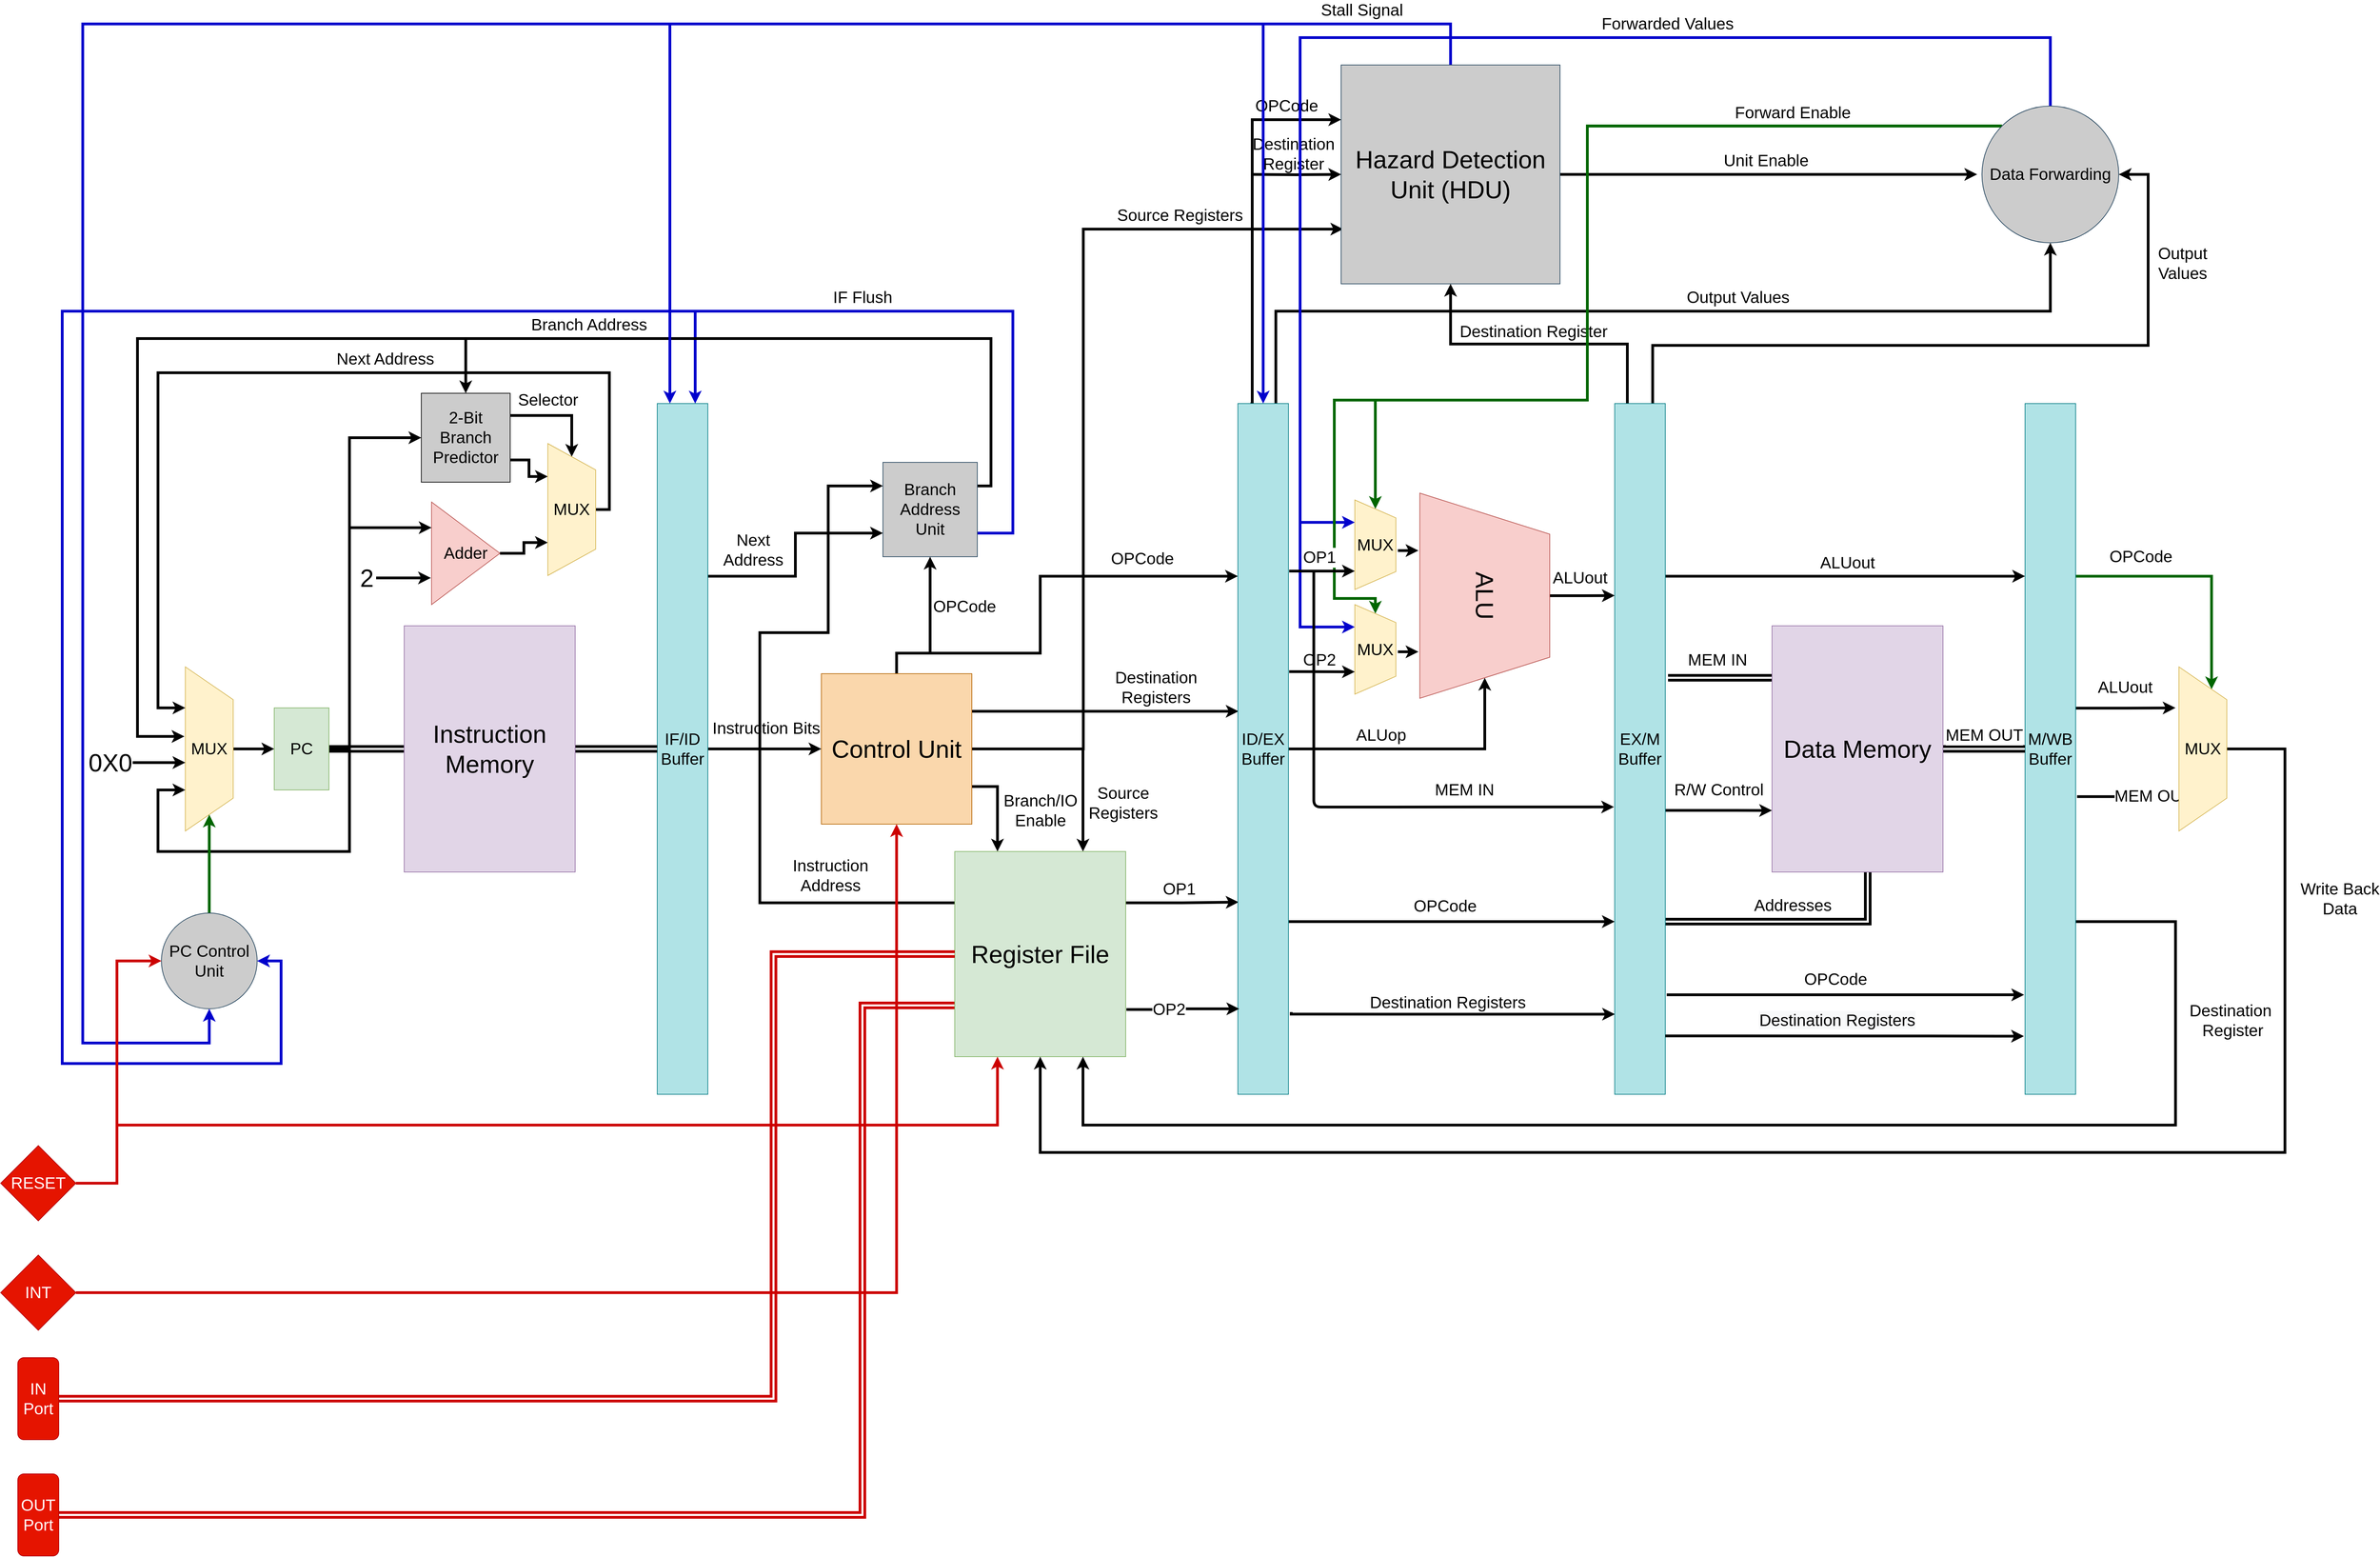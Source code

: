 <mxfile version="12.9.5" type="device"><diagram id="KedJpONGcXn5j1Daxanv" name="Page-1"><mxGraphModel dx="6217" dy="3680" grid="1" gridSize="10" guides="1" tooltips="1" connect="1" arrows="1" fold="1" page="1" pageScale="1" pageWidth="850" pageHeight="1100" math="0" shadow="0"><root><mxCell id="0"/><mxCell id="1" parent="0"/><mxCell id="0YQFUUWVZNCYyhDCYya--31" value="&lt;font style=&quot;font-size: 24px&quot;&gt;Instruction&amp;nbsp;Bits&lt;/font&gt;" style="edgeStyle=orthogonalEdgeStyle;rounded=0;orthogonalLoop=1;jettySize=auto;html=1;exitX=1;exitY=0.5;exitDx=0;exitDy=0;entryX=0;entryY=0.5;entryDx=0;entryDy=0;fillColor=none;strokeWidth=4;" parent="1" source="0YQFUUWVZNCYyhDCYya--1" target="0YQFUUWVZNCYyhDCYya--27" edge="1"><mxGeometry x="0.036" y="30" relative="1" as="geometry"><mxPoint x="-1" as="offset"/></mxGeometry></mxCell><mxCell id="0YQFUUWVZNCYyhDCYya--141" value="&lt;font style=&quot;font-size: 24px&quot;&gt;Next &lt;br&gt;Address&lt;/font&gt;" style="edgeStyle=orthogonalEdgeStyle;rounded=0;orthogonalLoop=1;jettySize=auto;html=1;exitX=1;exitY=0.25;exitDx=0;exitDy=0;entryX=0;entryY=0.75;entryDx=0;entryDy=0;strokeColor=#000000;strokeWidth=4;fillColor=none;" parent="1" source="0YQFUUWVZNCYyhDCYya--1" target="0YQFUUWVZNCYyhDCYya--40" edge="1"><mxGeometry x="0.038" y="62" relative="1" as="geometry"><mxPoint y="-1" as="offset"/></mxGeometry></mxCell><mxCell id="0YQFUUWVZNCYyhDCYya--1" value="&lt;font style=&quot;font-size: 24px&quot;&gt;IF/ID Buffer&lt;/font&gt;" style="rounded=0;whiteSpace=wrap;html=1;fillColor=#b0e3e6;strokeColor=#0e8088;" parent="1" vertex="1"><mxGeometry x="-100" y="125" width="74" height="1010" as="geometry"/></mxCell><mxCell id="0YQFUUWVZNCYyhDCYya--137" style="edgeStyle=orthogonalEdgeStyle;rounded=0;orthogonalLoop=1;jettySize=auto;html=1;exitX=1;exitY=0.5;exitDx=0;exitDy=0;entryX=0.75;entryY=1;entryDx=0;entryDy=0;strokeColor=#000000;strokeWidth=4;fillColor=none;" parent="1" source="0YQFUUWVZNCYyhDCYya--4" target="0YQFUUWVZNCYyhDCYya--134" edge="1"><mxGeometry relative="1" as="geometry"/></mxCell><mxCell id="0YQFUUWVZNCYyhDCYya--4" value="&lt;div&gt;&lt;span style=&quot;font-size: 24px&quot;&gt;Adder&lt;/span&gt;&lt;/div&gt;" style="triangle;whiteSpace=wrap;html=1;align=center;fillColor=#f8cecc;strokeColor=#b85450;" parent="1" vertex="1"><mxGeometry x="-430" y="269" width="100" height="150" as="geometry"/></mxCell><mxCell id="0YQFUUWVZNCYyhDCYya--5" value="" style="endArrow=classic;html=1;strokeWidth=4;" parent="1" edge="1"><mxGeometry width="50" height="50" relative="1" as="geometry"><mxPoint x="-511" y="380" as="sourcePoint"/><mxPoint x="-431" y="380" as="targetPoint"/></mxGeometry></mxCell><mxCell id="0YQFUUWVZNCYyhDCYya--6" value="&lt;font style=&quot;font-size: 36px&quot;&gt;2&lt;/font&gt;" style="text;html=1;align=center;verticalAlign=middle;resizable=0;points=[];autosize=1;" parent="1" vertex="1"><mxGeometry x="-545" y="365" width="40" height="30" as="geometry"/></mxCell><mxCell id="0YQFUUWVZNCYyhDCYya--10" style="edgeStyle=orthogonalEdgeStyle;rounded=0;orthogonalLoop=1;jettySize=auto;html=1;exitX=0.5;exitY=0;exitDx=0;exitDy=0;entryX=0;entryY=0.5;entryDx=0;entryDy=0;strokeWidth=4;" parent="1" source="0YQFUUWVZNCYyhDCYya--7" target="0YQFUUWVZNCYyhDCYya--9" edge="1"><mxGeometry relative="1" as="geometry"/></mxCell><mxCell id="0YQFUUWVZNCYyhDCYya--7" value="&lt;font style=&quot;font-size: 24px&quot;&gt;MUX&lt;/font&gt;" style="shape=trapezoid;perimeter=trapezoidPerimeter;whiteSpace=wrap;html=1;direction=south;fillColor=#fff2cc;strokeColor=#d6b656;" parent="1" vertex="1"><mxGeometry x="-790" y="510" width="70" height="240" as="geometry"/></mxCell><mxCell id="0YQFUUWVZNCYyhDCYya--13" style="edgeStyle=orthogonalEdgeStyle;rounded=0;orthogonalLoop=1;jettySize=auto;html=1;exitX=1;exitY=0.5;exitDx=0;exitDy=0;entryX=0;entryY=0.5;entryDx=0;entryDy=0;strokeWidth=4;shape=link;" parent="1" source="0YQFUUWVZNCYyhDCYya--9" target="0YQFUUWVZNCYyhDCYya--72" edge="1"><mxGeometry relative="1" as="geometry"><mxPoint x="-510" y="630" as="targetPoint"/></mxGeometry></mxCell><mxCell id="0YQFUUWVZNCYyhDCYya--14" style="edgeStyle=orthogonalEdgeStyle;rounded=0;orthogonalLoop=1;jettySize=auto;html=1;exitX=1;exitY=0.5;exitDx=0;exitDy=0;entryX=0;entryY=0.25;entryDx=0;entryDy=0;strokeWidth=4;" parent="1" source="0YQFUUWVZNCYyhDCYya--9" target="0YQFUUWVZNCYyhDCYya--4" edge="1"><mxGeometry relative="1" as="geometry"><Array as="points"><mxPoint x="-550" y="630"/><mxPoint x="-550" y="307"/></Array></mxGeometry></mxCell><mxCell id="0YQFUUWVZNCYyhDCYya--16" style="edgeStyle=orthogonalEdgeStyle;rounded=0;orthogonalLoop=1;jettySize=auto;html=1;exitX=1;exitY=0.5;exitDx=0;exitDy=0;entryX=0.75;entryY=1;entryDx=0;entryDy=0;strokeWidth=4;" parent="1" source="0YQFUUWVZNCYyhDCYya--9" target="0YQFUUWVZNCYyhDCYya--7" edge="1"><mxGeometry relative="1" as="geometry"><Array as="points"><mxPoint x="-550" y="630"/><mxPoint x="-550" y="780"/><mxPoint x="-830" y="780"/><mxPoint x="-830" y="690"/></Array></mxGeometry></mxCell><mxCell id="0YQFUUWVZNCYyhDCYya--133" style="edgeStyle=orthogonalEdgeStyle;rounded=0;orthogonalLoop=1;jettySize=auto;html=1;exitX=1;exitY=0.5;exitDx=0;exitDy=0;entryX=0;entryY=0.5;entryDx=0;entryDy=0;strokeColor=#000000;strokeWidth=4;fillColor=none;" parent="1" source="0YQFUUWVZNCYyhDCYya--9" target="0YQFUUWVZNCYyhDCYya--132" edge="1"><mxGeometry relative="1" as="geometry"><Array as="points"><mxPoint x="-550" y="630"/><mxPoint x="-550" y="175"/></Array></mxGeometry></mxCell><mxCell id="0YQFUUWVZNCYyhDCYya--9" value="&lt;font style=&quot;font-size: 24px&quot;&gt;PC&lt;/font&gt;" style="rounded=0;whiteSpace=wrap;html=1;fillColor=#d5e8d4;strokeColor=#82b366;" parent="1" vertex="1"><mxGeometry x="-660" y="570" width="80" height="120" as="geometry"/></mxCell><mxCell id="0YQFUUWVZNCYyhDCYya--19" style="edgeStyle=orthogonalEdgeStyle;rounded=0;orthogonalLoop=1;jettySize=auto;html=1;exitX=1;exitY=0.5;exitDx=0;exitDy=0;strokeWidth=4;shape=link;" parent="1" source="0YQFUUWVZNCYyhDCYya--72" edge="1"><mxGeometry relative="1" as="geometry"><mxPoint x="-100" y="630" as="targetPoint"/><mxPoint x="-160" y="630" as="sourcePoint"/></mxGeometry></mxCell><mxCell id="0YQFUUWVZNCYyhDCYya--24" style="edgeStyle=orthogonalEdgeStyle;rounded=0;orthogonalLoop=1;jettySize=auto;html=1;exitX=0.5;exitY=0;exitDx=0;exitDy=0;strokeColor=#006600;strokeWidth=4;" parent="1" source="0YQFUUWVZNCYyhDCYya--21" target="0YQFUUWVZNCYyhDCYya--7" edge="1"><mxGeometry relative="1" as="geometry"/></mxCell><mxCell id="0YQFUUWVZNCYyhDCYya--21" value="&lt;font style=&quot;font-size: 24px&quot;&gt;PC Control Unit&lt;/font&gt;" style="ellipse;whiteSpace=wrap;html=1;aspect=fixed;fillColor=#CCCCCC;strokeColor=#23445d;" parent="1" vertex="1"><mxGeometry x="-825" y="870" width="140" height="140" as="geometry"/></mxCell><mxCell id="0YQFUUWVZNCYyhDCYya--36" style="edgeStyle=orthogonalEdgeStyle;rounded=0;orthogonalLoop=1;jettySize=auto;html=1;exitX=1;exitY=0.25;exitDx=0;exitDy=0;fillColor=none;strokeWidth=4;" parent="1" source="0YQFUUWVZNCYyhDCYya--27" edge="1"><mxGeometry relative="1" as="geometry"><mxPoint x="750" y="575" as="targetPoint"/><Array as="points"><mxPoint x="710" y="575"/><mxPoint x="710" y="575"/></Array></mxGeometry></mxCell><mxCell id="0YQFUUWVZNCYyhDCYya--38" value="&lt;span style=&quot;font-size: 24px&quot;&gt;Destination &lt;br&gt;Registers&lt;/span&gt;" style="text;html=1;align=center;verticalAlign=middle;resizable=0;points=[];labelBackgroundColor=#ffffff;" parent="0YQFUUWVZNCYyhDCYya--36" vertex="1" connectable="0"><mxGeometry x="0.193" y="2" relative="1" as="geometry"><mxPoint x="36.67" y="-33" as="offset"/></mxGeometry></mxCell><mxCell id="0YQFUUWVZNCYyhDCYya--45" style="edgeStyle=orthogonalEdgeStyle;rounded=0;orthogonalLoop=1;jettySize=auto;html=1;exitX=0.5;exitY=0;exitDx=0;exitDy=0;entryX=0.5;entryY=1;entryDx=0;entryDy=0;fillColor=none;strokeWidth=4;" parent="1" source="0YQFUUWVZNCYyhDCYya--27" target="0YQFUUWVZNCYyhDCYya--40" edge="1"><mxGeometry relative="1" as="geometry"><Array as="points"><mxPoint x="250" y="490"/><mxPoint x="299" y="490"/></Array></mxGeometry></mxCell><mxCell id="0YQFUUWVZNCYyhDCYya--79" style="edgeStyle=orthogonalEdgeStyle;rounded=0;orthogonalLoop=1;jettySize=auto;html=1;exitX=1;exitY=0.5;exitDx=0;exitDy=0;entryX=0;entryY=0.75;entryDx=0;entryDy=0;fillColor=none;strokeWidth=4;" parent="1" edge="1"><mxGeometry relative="1" as="geometry"><Array as="points"><mxPoint x="523" y="630"/><mxPoint x="523" y="-130"/></Array><mxPoint x="363" y="630" as="sourcePoint"/><mxPoint x="903" y="-130" as="targetPoint"/></mxGeometry></mxCell><mxCell id="0YQFUUWVZNCYyhDCYya--84" value="&lt;font style=&quot;font-size: 24px&quot;&gt;Source Registers&lt;/font&gt;" style="text;html=1;align=center;verticalAlign=middle;resizable=0;points=[];labelBackgroundColor=#ffffff;" parent="0YQFUUWVZNCYyhDCYya--79" vertex="1" connectable="0"><mxGeometry x="0.632" y="8" relative="1" as="geometry"><mxPoint y="-12" as="offset"/></mxGeometry></mxCell><mxCell id="0YQFUUWVZNCYyhDCYya--142" value="&lt;font style=&quot;font-size: 24px&quot;&gt;Instruction&lt;br&gt;Address&lt;/font&gt;" style="edgeStyle=orthogonalEdgeStyle;rounded=0;orthogonalLoop=1;jettySize=auto;html=1;exitX=0;exitY=0.25;exitDx=0;exitDy=0;entryX=0;entryY=0.25;entryDx=0;entryDy=0;strokeColor=#000000;strokeWidth=4;fillColor=none;" parent="1" source="0YQFUUWVZNCYyhDCYya--30" target="0YQFUUWVZNCYyhDCYya--40" edge="1"><mxGeometry x="-0.736" y="57" relative="1" as="geometry"><Array as="points"><mxPoint x="50" y="855"/><mxPoint x="50" y="460"/><mxPoint x="150" y="460"/><mxPoint x="150" y="246"/></Array><mxPoint x="-40" y="-97" as="offset"/></mxGeometry></mxCell><mxCell id="Mf_YbZoXSTMdhLAGvgSt-5" value="&lt;span style=&quot;font-size: 24px&quot;&gt;Branch/IO&lt;br&gt;&lt;/span&gt;&lt;span style=&quot;font-size: 24px&quot;&gt;Enable&lt;/span&gt;" style="edgeStyle=orthogonalEdgeStyle;rounded=0;orthogonalLoop=1;jettySize=auto;html=1;exitX=1;exitY=0.75;exitDx=0;exitDy=0;entryX=0.25;entryY=0;entryDx=0;entryDy=0;strokeColor=#000000;strokeWidth=4;" parent="1" source="0YQFUUWVZNCYyhDCYya--27" target="0YQFUUWVZNCYyhDCYya--30" edge="1"><mxGeometry x="-0.434" y="-72" relative="1" as="geometry"><Array as="points"><mxPoint x="398" y="685"/></Array><mxPoint x="134" y="35" as="offset"/></mxGeometry></mxCell><mxCell id="Mf_YbZoXSTMdhLAGvgSt-6" value="&lt;span style=&quot;font-size: 24px&quot;&gt;Source &lt;br&gt;Registers&lt;/span&gt;" style="edgeStyle=orthogonalEdgeStyle;rounded=0;orthogonalLoop=1;jettySize=auto;html=1;exitX=1;exitY=0.5;exitDx=0;exitDy=0;entryX=0.75;entryY=0;entryDx=0;entryDy=0;strokeColor=#000000;strokeWidth=4;" parent="1" source="0YQFUUWVZNCYyhDCYya--27" target="0YQFUUWVZNCYyhDCYya--30" edge="1"><mxGeometry x="0.552" y="57" relative="1" as="geometry"><mxPoint x="1" y="-1" as="offset"/></mxGeometry></mxCell><mxCell id="Mf_YbZoXSTMdhLAGvgSt-8" style="edgeStyle=orthogonalEdgeStyle;rounded=0;orthogonalLoop=1;jettySize=auto;html=1;exitX=0.5;exitY=0;exitDx=0;exitDy=0;entryX=0;entryY=0.25;entryDx=0;entryDy=0;strokeColor=#000000;strokeWidth=4;" parent="1" source="0YQFUUWVZNCYyhDCYya--27" target="0YQFUUWVZNCYyhDCYya--37" edge="1"><mxGeometry relative="1" as="geometry"><Array as="points"><mxPoint x="250" y="490"/><mxPoint x="460" y="490"/><mxPoint x="460" y="378"/></Array></mxGeometry></mxCell><mxCell id="0YQFUUWVZNCYyhDCYya--27" value="&lt;font style=&quot;font-size: 36px&quot;&gt;Control Unit&lt;/font&gt;" style="whiteSpace=wrap;html=1;aspect=fixed;fillColor=#fad7ac;strokeColor=#b46504;" parent="1" vertex="1"><mxGeometry x="140" y="520" width="220" height="220" as="geometry"/></mxCell><mxCell id="0YQFUUWVZNCYyhDCYya--44" value="&lt;font style=&quot;font-size: 24px&quot;&gt;OP1&lt;br&gt;&lt;/font&gt;" style="edgeStyle=orthogonalEdgeStyle;rounded=0;orthogonalLoop=1;jettySize=auto;html=1;exitX=1;exitY=0.25;exitDx=0;exitDy=0;fillColor=none;strokeWidth=4;" parent="1" source="0YQFUUWVZNCYyhDCYya--30" edge="1"><mxGeometry x="-0.059" y="20" relative="1" as="geometry"><mxPoint x="750" y="854" as="targetPoint"/><mxPoint as="offset"/></mxGeometry></mxCell><mxCell id="i5M3Qgs1xNq90Zo2xKwt-6" style="edgeStyle=orthogonalEdgeStyle;rounded=0;orthogonalLoop=1;jettySize=auto;html=1;exitX=0;exitY=0.75;exitDx=0;exitDy=0;entryX=0.5;entryY=0;entryDx=0;entryDy=0;strokeColor=#CC0000;strokeWidth=4;shape=link;" parent="1" source="0YQFUUWVZNCYyhDCYya--30" target="i5M3Qgs1xNq90Zo2xKwt-3" edge="1"><mxGeometry relative="1" as="geometry"><Array as="points"><mxPoint x="200" y="1005"/><mxPoint x="200" y="1750"/></Array></mxGeometry></mxCell><mxCell id="0YQFUUWVZNCYyhDCYya--30" value="&lt;font style=&quot;font-size: 36px&quot;&gt;Register File&lt;/font&gt;" style="rounded=0;whiteSpace=wrap;html=1;fillColor=#d5e8d4;strokeColor=#82b366;" parent="1" vertex="1"><mxGeometry x="335" y="780" width="250" height="300" as="geometry"/></mxCell><mxCell id="0YQFUUWVZNCYyhDCYya--53" value="&lt;font style=&quot;font-size: 24px&quot;&gt;ALUop&lt;/font&gt;" style="edgeStyle=orthogonalEdgeStyle;rounded=0;orthogonalLoop=1;jettySize=auto;html=1;exitX=1;exitY=0.5;exitDx=0;exitDy=0;entryX=1;entryY=0.5;entryDx=0;entryDy=0;fillColor=none;strokeWidth=4;" parent="1" source="0YQFUUWVZNCYyhDCYya--37" target="0YQFUUWVZNCYyhDCYya--47" edge="1"><mxGeometry x="-0.314" y="20" relative="1" as="geometry"><Array as="points"><mxPoint x="1110" y="630"/></Array><mxPoint x="1" as="offset"/></mxGeometry></mxCell><mxCell id="0YQFUUWVZNCYyhDCYya--54" style="edgeStyle=orthogonalEdgeStyle;rounded=0;orthogonalLoop=1;jettySize=auto;html=1;exitX=1;exitY=0.75;exitDx=0;exitDy=0;entryX=0;entryY=0.75;entryDx=0;entryDy=0;fillColor=none;strokeWidth=4;" parent="1" source="0YQFUUWVZNCYyhDCYya--37" target="0YQFUUWVZNCYyhDCYya--50" edge="1"><mxGeometry relative="1" as="geometry"/></mxCell><mxCell id="0YQFUUWVZNCYyhDCYya--55" value="&lt;font style=&quot;font-size: 24px&quot;&gt;OPCode&amp;nbsp;&lt;/font&gt;" style="text;html=1;align=center;verticalAlign=middle;resizable=0;points=[];labelBackgroundColor=#ffffff;" parent="0YQFUUWVZNCYyhDCYya--54" vertex="1" connectable="0"><mxGeometry x="-0.177" y="-9" relative="1" as="geometry"><mxPoint x="35" y="-31.5" as="offset"/></mxGeometry></mxCell><mxCell id="0YQFUUWVZNCYyhDCYya--81" value="&lt;font style=&quot;font-size: 24px&quot;&gt;Destination&lt;br&gt;Register&lt;/font&gt;" style="edgeStyle=orthogonalEdgeStyle;rounded=0;orthogonalLoop=1;jettySize=auto;html=1;entryX=0;entryY=0.5;entryDx=0;entryDy=0;fillColor=none;strokeWidth=4;labelBackgroundColor=none;" parent="1" target="0YQFUUWVZNCYyhDCYya--73" edge="1"><mxGeometry x="-0.061" y="30" relative="1" as="geometry"><mxPoint as="offset"/><mxPoint x="768" y="-210" as="sourcePoint"/></mxGeometry></mxCell><mxCell id="0YQFUUWVZNCYyhDCYya--89" value="&lt;font style=&quot;font-size: 24px&quot;&gt;Output Values&lt;/font&gt;" style="edgeStyle=orthogonalEdgeStyle;rounded=0;orthogonalLoop=1;jettySize=auto;html=1;exitX=0.75;exitY=0;exitDx=0;exitDy=0;entryX=0.5;entryY=1;entryDx=0;entryDy=0;fillColor=none;strokeWidth=4;" parent="1" source="0YQFUUWVZNCYyhDCYya--37" target="0YQFUUWVZNCYyhDCYya--85" edge="1"><mxGeometry x="0.185" y="20" relative="1" as="geometry"><Array as="points"><mxPoint x="805" y="-10"/><mxPoint x="1937" y="-10"/></Array><mxPoint as="offset"/></mxGeometry></mxCell><mxCell id="Mf_YbZoXSTMdhLAGvgSt-16" style="edgeStyle=orthogonalEdgeStyle;rounded=0;orthogonalLoop=1;jettySize=auto;html=1;exitX=1.054;exitY=0.881;exitDx=0;exitDy=0;entryX=0.005;entryY=0.884;entryDx=0;entryDy=0;strokeColor=#000000;strokeWidth=4;exitPerimeter=0;entryPerimeter=0;" parent="1" source="0YQFUUWVZNCYyhDCYya--37" target="0YQFUUWVZNCYyhDCYya--50" edge="1"><mxGeometry relative="1" as="geometry"><Array as="points"><mxPoint x="827" y="1018"/></Array></mxGeometry></mxCell><mxCell id="fQtEil7a9_NAp0uorYil-1" value="&lt;font style=&quot;font-size: 24px&quot;&gt;OPCode&lt;/font&gt;" style="edgeStyle=orthogonalEdgeStyle;rounded=0;orthogonalLoop=1;jettySize=auto;html=1;exitX=0.25;exitY=0;exitDx=0;exitDy=0;entryX=0;entryY=0.25;entryDx=0;entryDy=0;strokeWidth=4;" edge="1" parent="1" source="0YQFUUWVZNCYyhDCYya--37" target="0YQFUUWVZNCYyhDCYya--73"><mxGeometry x="0.708" y="20" relative="1" as="geometry"><Array as="points"><mxPoint x="770" y="125"/><mxPoint x="770" y="-290"/></Array><mxPoint as="offset"/></mxGeometry></mxCell><mxCell id="0YQFUUWVZNCYyhDCYya--37" value="&lt;font style=&quot;font-size: 24px&quot;&gt;ID/EX Buffer&lt;/font&gt;" style="rounded=0;whiteSpace=wrap;html=1;fillColor=#b0e3e6;strokeColor=#0e8088;" parent="1" vertex="1"><mxGeometry x="749" y="125" width="74" height="1010" as="geometry"/></mxCell><mxCell id="0YQFUUWVZNCYyhDCYya--42" style="edgeStyle=orthogonalEdgeStyle;rounded=0;orthogonalLoop=1;jettySize=auto;html=1;exitX=1;exitY=0.25;exitDx=0;exitDy=0;entryX=0.424;entryY=1.019;entryDx=0;entryDy=0;fillColor=none;strokeWidth=4;entryPerimeter=0;" parent="1" source="0YQFUUWVZNCYyhDCYya--40" target="0YQFUUWVZNCYyhDCYya--7" edge="1"><mxGeometry relative="1" as="geometry"><Array as="points"><mxPoint x="388" y="246"/><mxPoint x="388" y="30"/><mxPoint x="-860" y="30"/><mxPoint x="-860" y="612"/></Array></mxGeometry></mxCell><mxCell id="0YQFUUWVZNCYyhDCYya--43" value="&lt;font style=&quot;font-size: 24px&quot;&gt;Branch Address&lt;/font&gt;" style="text;html=1;align=center;verticalAlign=middle;resizable=0;points=[];labelBackgroundColor=#ffffff;" parent="0YQFUUWVZNCYyhDCYya--42" vertex="1" connectable="0"><mxGeometry x="-0.518" y="10" relative="1" as="geometry"><mxPoint x="-309.29" y="-30" as="offset"/></mxGeometry></mxCell><mxCell id="0YQFUUWVZNCYyhDCYya--140" value="&lt;font style=&quot;font-size: 24px&quot;&gt;IF Flush&lt;/font&gt;" style="edgeStyle=orthogonalEdgeStyle;rounded=0;orthogonalLoop=1;jettySize=auto;html=1;exitX=1;exitY=0.75;exitDx=0;exitDy=0;entryX=0.75;entryY=0;entryDx=0;entryDy=0;strokeColor=#0000CC;strokeWidth=4;fillColor=none;" parent="1" source="0YQFUUWVZNCYyhDCYya--40" target="0YQFUUWVZNCYyhDCYya--1" edge="1"><mxGeometry x="0.222" y="-20" relative="1" as="geometry"><Array as="points"><mxPoint x="420" y="315"/><mxPoint x="420" y="-10"/><mxPoint x="-44" y="-10"/></Array><mxPoint as="offset"/></mxGeometry></mxCell><mxCell id="i5M3Qgs1xNq90Zo2xKwt-1" style="edgeStyle=orthogonalEdgeStyle;rounded=0;orthogonalLoop=1;jettySize=auto;html=1;exitX=1;exitY=0.25;exitDx=0;exitDy=0;entryX=0.5;entryY=0;entryDx=0;entryDy=0;strokeWidth=4;" parent="1" source="0YQFUUWVZNCYyhDCYya--40" target="0YQFUUWVZNCYyhDCYya--132" edge="1"><mxGeometry relative="1" as="geometry"><Array as="points"><mxPoint x="388" y="246"/><mxPoint x="388" y="30"/><mxPoint x="-380" y="30"/></Array></mxGeometry></mxCell><mxCell id="Mf_YbZoXSTMdhLAGvgSt-1" style="edgeStyle=orthogonalEdgeStyle;rounded=0;orthogonalLoop=1;jettySize=auto;html=1;exitX=1;exitY=0.75;exitDx=0;exitDy=0;entryX=1;entryY=0.5;entryDx=0;entryDy=0;strokeWidth=4;strokeColor=#0000CC;" parent="1" source="0YQFUUWVZNCYyhDCYya--40" target="0YQFUUWVZNCYyhDCYya--21" edge="1"><mxGeometry relative="1" as="geometry"><Array as="points"><mxPoint x="420" y="315"/><mxPoint x="420" y="-10"/><mxPoint x="-970" y="-10"/><mxPoint x="-970" y="1090"/><mxPoint x="-650" y="1090"/><mxPoint x="-650" y="940"/></Array></mxGeometry></mxCell><mxCell id="0YQFUUWVZNCYyhDCYya--40" value="&lt;font style=&quot;font-size: 24px&quot;&gt;Branch Address Unit&lt;/font&gt;" style="whiteSpace=wrap;html=1;aspect=fixed;fillColor=#CCCCCC;strokeColor=#23445d;" parent="1" vertex="1"><mxGeometry x="230" y="211" width="138" height="138" as="geometry"/></mxCell><mxCell id="0YQFUUWVZNCYyhDCYya--64" value="&lt;font style=&quot;font-size: 24px&quot;&gt;ALUout&lt;/font&gt;" style="edgeStyle=orthogonalEdgeStyle;rounded=0;orthogonalLoop=1;jettySize=auto;html=1;exitX=0.5;exitY=0;exitDx=0;exitDy=0;fillColor=none;entryX=0;entryY=0.278;entryDx=0;entryDy=0;entryPerimeter=0;strokeWidth=4;" parent="1" source="0YQFUUWVZNCYyhDCYya--47" target="0YQFUUWVZNCYyhDCYya--50" edge="1"><mxGeometry x="0.002" y="26" relative="1" as="geometry"><mxPoint x="1290" y="406" as="targetPoint"/><mxPoint x="-3" as="offset"/></mxGeometry></mxCell><mxCell id="0YQFUUWVZNCYyhDCYya--47" value="&lt;font style=&quot;font-size: 36px&quot;&gt;ALU&lt;/font&gt;" style="shape=trapezoid;perimeter=trapezoidPerimeter;whiteSpace=wrap;html=1;rotation=90;fillColor=#f8cecc;strokeColor=#b85450;" parent="1" vertex="1"><mxGeometry x="960" y="311" width="300" height="190" as="geometry"/></mxCell><mxCell id="0YQFUUWVZNCYyhDCYya--59" style="edgeStyle=orthogonalEdgeStyle;rounded=0;orthogonalLoop=1;jettySize=auto;html=1;exitX=1;exitY=0.25;exitDx=0;exitDy=0;entryX=0;entryY=0.25;entryDx=0;entryDy=0;fillColor=none;strokeWidth=4;" parent="1" source="0YQFUUWVZNCYyhDCYya--50" target="0YQFUUWVZNCYyhDCYya--56" edge="1"><mxGeometry relative="1" as="geometry"/></mxCell><mxCell id="0YQFUUWVZNCYyhDCYya--65" value="&lt;font style=&quot;font-size: 24px&quot;&gt;ALUout&lt;/font&gt;" style="text;html=1;align=center;verticalAlign=middle;resizable=0;points=[];labelBackgroundColor=#ffffff;" parent="0YQFUUWVZNCYyhDCYya--59" vertex="1" connectable="0"><mxGeometry x="-0.399" y="-2" relative="1" as="geometry"><mxPoint x="108" y="-21.5" as="offset"/></mxGeometry></mxCell><mxCell id="0YQFUUWVZNCYyhDCYya--60" value="&lt;font style=&quot;font-size: 24px&quot;&gt;MEM IN&lt;/font&gt;" style="edgeStyle=orthogonalEdgeStyle;rounded=0;orthogonalLoop=1;jettySize=auto;html=1;exitX=1.054;exitY=0.397;exitDx=0;exitDy=0;entryX=0;entryY=0.211;entryDx=0;entryDy=0;entryPerimeter=0;fillColor=none;exitPerimeter=0;strokeWidth=4;shape=link;" parent="1" edge="1"><mxGeometry x="-0.053" y="26" relative="1" as="geometry"><mxPoint x="1377.996" y="525.97" as="sourcePoint"/><mxPoint x="1530" y="525.96" as="targetPoint"/><mxPoint as="offset"/></mxGeometry></mxCell><mxCell id="0YQFUUWVZNCYyhDCYya--61" value="&lt;font style=&quot;font-size: 24px&quot;&gt;R/W Control&lt;/font&gt;" style="edgeStyle=orthogonalEdgeStyle;rounded=0;orthogonalLoop=1;jettySize=auto;html=1;exitX=1;exitY=0.589;exitDx=0;exitDy=0;entryX=0;entryY=0.75;entryDx=0;entryDy=0;fillColor=none;exitPerimeter=0;strokeWidth=4;" parent="1" source="0YQFUUWVZNCYyhDCYya--50" target="0YQFUUWVZNCYyhDCYya--57" edge="1"><mxGeometry x="-0.001" y="30" relative="1" as="geometry"><mxPoint as="offset"/></mxGeometry></mxCell><mxCell id="0YQFUUWVZNCYyhDCYya--63" value="&lt;font style=&quot;font-size: 24px&quot;&gt;Addresses&lt;/font&gt;" style="edgeStyle=orthogonalEdgeStyle;rounded=0;orthogonalLoop=1;jettySize=auto;html=1;exitX=1;exitY=0.75;exitDx=0;exitDy=0;entryX=0.56;entryY=1;entryDx=0;entryDy=0;entryPerimeter=0;fillColor=none;strokeWidth=4;shape=link;" parent="1" source="0YQFUUWVZNCYyhDCYya--50" target="0YQFUUWVZNCYyhDCYya--57" edge="1"><mxGeometry x="0.729" y="110" relative="1" as="geometry"><mxPoint y="-1" as="offset"/></mxGeometry></mxCell><mxCell id="0YQFUUWVZNCYyhDCYya--83" value="&lt;font style=&quot;font-size: 24px&quot;&gt;Destination Register&lt;/font&gt;" style="edgeStyle=orthogonalEdgeStyle;rounded=0;orthogonalLoop=1;jettySize=auto;html=1;exitX=0.25;exitY=0;exitDx=0;exitDy=0;entryX=0.5;entryY=1;entryDx=0;entryDy=0;fillColor=none;strokeWidth=4;" parent="1" source="0YQFUUWVZNCYyhDCYya--50" target="0YQFUUWVZNCYyhDCYya--73" edge="1"><mxGeometry x="0.037" y="-18" relative="1" as="geometry"><Array as="points"><mxPoint x="1319" y="38"/><mxPoint x="1060" y="38"/></Array><mxPoint as="offset"/></mxGeometry></mxCell><mxCell id="0YQFUUWVZNCYyhDCYya--88" value="&lt;font style=&quot;font-size: 24px&quot;&gt;Output &lt;br&gt;Values&lt;/font&gt;" style="edgeStyle=orthogonalEdgeStyle;rounded=0;orthogonalLoop=1;jettySize=auto;html=1;exitX=0.75;exitY=0;exitDx=0;exitDy=0;fillColor=none;entryX=1;entryY=0.5;entryDx=0;entryDy=0;strokeWidth=4;" parent="1" source="0YQFUUWVZNCYyhDCYya--50" target="0YQFUUWVZNCYyhDCYya--85" edge="1"><mxGeometry x="0.686" y="-50" relative="1" as="geometry"><mxPoint x="2000" y="-100" as="targetPoint"/><Array as="points"><mxPoint x="1356" y="40"/><mxPoint x="2080" y="40"/><mxPoint x="2080" y="-210"/></Array><mxPoint as="offset"/></mxGeometry></mxCell><mxCell id="0YQFUUWVZNCYyhDCYya--50" value="&lt;font style=&quot;font-size: 24px&quot;&gt;EX/M&lt;br&gt;Buffer&lt;/font&gt;" style="rounded=0;whiteSpace=wrap;html=1;fillColor=#b0e3e6;strokeColor=#0e8088;" parent="1" vertex="1"><mxGeometry x="1300" y="125" width="74" height="1010" as="geometry"/></mxCell><mxCell id="0YQFUUWVZNCYyhDCYya--67" value="&lt;font style=&quot;font-size: 24px&quot;&gt;MEM OUT&lt;/font&gt;" style="edgeStyle=orthogonalEdgeStyle;rounded=0;orthogonalLoop=1;jettySize=auto;html=1;exitX=1.027;exitY=0.569;exitDx=0;exitDy=0;fillColor=none;exitPerimeter=0;strokeWidth=4;" parent="1" source="0YQFUUWVZNCYyhDCYya--56" edge="1"><mxGeometry x="-0.018" y="40" relative="1" as="geometry"><mxPoint x="2120" y="700" as="targetPoint"/><mxPoint y="-1" as="offset"/></mxGeometry></mxCell><mxCell id="0YQFUUWVZNCYyhDCYya--68" value="&lt;font style=&quot;font-size: 24px&quot;&gt;ALUout&lt;/font&gt;" style="edgeStyle=orthogonalEdgeStyle;rounded=0;orthogonalLoop=1;jettySize=auto;html=1;fillColor=none;exitX=1;exitY=0.441;exitDx=0;exitDy=0;exitPerimeter=0;strokeWidth=4;" parent="1" source="0YQFUUWVZNCYyhDCYya--56" edge="1"><mxGeometry x="0.003" y="30" relative="1" as="geometry"><mxPoint x="2120" y="570" as="targetPoint"/><mxPoint x="1980" y="570" as="sourcePoint"/><mxPoint x="-1" as="offset"/></mxGeometry></mxCell><mxCell id="0YQFUUWVZNCYyhDCYya--69" value="&lt;font style=&quot;font-size: 24px&quot;&gt;OPCode&lt;/font&gt;" style="edgeStyle=orthogonalEdgeStyle;rounded=0;orthogonalLoop=1;jettySize=auto;html=1;exitX=1;exitY=0.25;exitDx=0;exitDy=0;entryX=0;entryY=0.25;entryDx=0;entryDy=0;fillColor=none;strokeColor=#006600;strokeWidth=4;" parent="1" source="0YQFUUWVZNCYyhDCYya--56" target="0YQFUUWVZNCYyhDCYya--66" edge="1"><mxGeometry x="-0.472" y="28" relative="1" as="geometry"><Array as="points"><mxPoint x="2173" y="378"/></Array><mxPoint x="-1" as="offset"/></mxGeometry></mxCell><mxCell id="0YQFUUWVZNCYyhDCYya--70" value="&lt;font style=&quot;font-size: 24px&quot;&gt;Destination&lt;br&gt;&amp;nbsp;Register&lt;/font&gt;" style="edgeStyle=orthogonalEdgeStyle;rounded=0;orthogonalLoop=1;jettySize=auto;html=1;exitX=1;exitY=0.75;exitDx=0;exitDy=0;fillColor=none;entryX=0.75;entryY=1;entryDx=0;entryDy=0;strokeWidth=4;" parent="1" source="0YQFUUWVZNCYyhDCYya--56" target="0YQFUUWVZNCYyhDCYya--30" edge="1"><mxGeometry x="-0.728" y="80" relative="1" as="geometry"><mxPoint x="2290" y="882" as="targetPoint"/><Array as="points"><mxPoint x="2120" y="883"/><mxPoint x="2120" y="1180"/><mxPoint x="523" y="1180"/></Array><mxPoint y="-1" as="offset"/></mxGeometry></mxCell><mxCell id="0YQFUUWVZNCYyhDCYya--56" value="&lt;font style=&quot;font-size: 24px&quot;&gt;M/WB&lt;br&gt;Buffer&lt;/font&gt;" style="rounded=0;whiteSpace=wrap;html=1;fillColor=#b0e3e6;strokeColor=#0e8088;" parent="1" vertex="1"><mxGeometry x="1900" y="125" width="74" height="1010" as="geometry"/></mxCell><mxCell id="0YQFUUWVZNCYyhDCYya--62" value="&lt;font style=&quot;font-size: 24px&quot;&gt;MEM OUT&lt;/font&gt;" style="edgeStyle=orthogonalEdgeStyle;rounded=0;orthogonalLoop=1;jettySize=auto;html=1;exitX=1;exitY=0.5;exitDx=0;exitDy=0;entryX=0;entryY=0.5;entryDx=0;entryDy=0;fillColor=none;strokeWidth=4;shape=link;" parent="1" source="0YQFUUWVZNCYyhDCYya--57" target="0YQFUUWVZNCYyhDCYya--56" edge="1"><mxGeometry y="20" relative="1" as="geometry"><mxPoint as="offset"/></mxGeometry></mxCell><mxCell id="0YQFUUWVZNCYyhDCYya--57" value="&lt;font style=&quot;font-size: 36px&quot;&gt;Data Memory&lt;/font&gt;" style="rounded=0;whiteSpace=wrap;html=1;fillColor=#e1d5e7;strokeColor=#9673a6;" parent="1" vertex="1"><mxGeometry x="1530" y="450" width="250" height="360" as="geometry"/></mxCell><mxCell id="0YQFUUWVZNCYyhDCYya--71" value="&lt;font style=&quot;font-size: 24px&quot;&gt;Write Back &lt;br&gt;Data&lt;/font&gt;" style="edgeStyle=orthogonalEdgeStyle;rounded=0;orthogonalLoop=1;jettySize=auto;html=1;exitX=0.5;exitY=0;exitDx=0;exitDy=0;fillColor=none;strokeWidth=4;entryX=0.5;entryY=1;entryDx=0;entryDy=0;" parent="1" source="0YQFUUWVZNCYyhDCYya--66" target="0YQFUUWVZNCYyhDCYya--30" edge="1"><mxGeometry x="-0.77" y="80" relative="1" as="geometry"><mxPoint x="2310" y="880" as="targetPoint"/><Array as="points"><mxPoint x="2280" y="630"/><mxPoint x="2280" y="1220"/><mxPoint x="460" y="1220"/></Array><mxPoint y="1" as="offset"/></mxGeometry></mxCell><mxCell id="0YQFUUWVZNCYyhDCYya--66" value="&lt;font style=&quot;font-size: 24px&quot;&gt;MUX&lt;/font&gt;" style="shape=trapezoid;perimeter=trapezoidPerimeter;whiteSpace=wrap;html=1;direction=south;fillColor=#fff2cc;strokeColor=#d6b656;" parent="1" vertex="1"><mxGeometry x="2125" y="510" width="70" height="240" as="geometry"/></mxCell><mxCell id="0YQFUUWVZNCYyhDCYya--72" value="&lt;font style=&quot;font-size: 36px&quot;&gt;Instruction Memory&lt;/font&gt;" style="rounded=0;whiteSpace=wrap;html=1;fillColor=#e1d5e7;strokeColor=#9673a6;" parent="1" vertex="1"><mxGeometry x="-470" y="450" width="250" height="360" as="geometry"/></mxCell><mxCell id="0YQFUUWVZNCYyhDCYya--87" value="&lt;font style=&quot;font-size: 24px&quot;&gt;Unit Enable&lt;/font&gt;" style="edgeStyle=orthogonalEdgeStyle;rounded=0;orthogonalLoop=1;jettySize=auto;html=1;exitX=1;exitY=0.5;exitDx=0;exitDy=0;fillColor=none;strokeWidth=4;" parent="1" source="0YQFUUWVZNCYyhDCYya--73" edge="1"><mxGeometry x="-0.016" y="20" relative="1" as="geometry"><mxPoint x="1830" y="-210" as="targetPoint"/><mxPoint as="offset"/></mxGeometry></mxCell><mxCell id="0YQFUUWVZNCYyhDCYya--119" value="&lt;font style=&quot;font-size: 24px&quot;&gt;Stall Signal&lt;/font&gt;" style="edgeStyle=orthogonalEdgeStyle;rounded=0;orthogonalLoop=1;jettySize=auto;html=1;exitX=0.5;exitY=0;exitDx=0;exitDy=0;entryX=0.5;entryY=1;entryDx=0;entryDy=0;strokeColor=#0000CC;strokeWidth=4;fillColor=none;" parent="1" source="0YQFUUWVZNCYyhDCYya--73" target="0YQFUUWVZNCYyhDCYya--21" edge="1"><mxGeometry x="-0.9" y="-20" relative="1" as="geometry"><Array as="points"><mxPoint x="1060" y="-430"/><mxPoint x="-940" y="-430"/><mxPoint x="-940" y="1060"/><mxPoint x="-755" y="1060"/></Array><mxPoint x="-1" as="offset"/></mxGeometry></mxCell><mxCell id="0YQFUUWVZNCYyhDCYya--128" style="edgeStyle=orthogonalEdgeStyle;rounded=0;orthogonalLoop=1;jettySize=auto;html=1;exitX=0.5;exitY=0;exitDx=0;exitDy=0;entryX=0.5;entryY=0;entryDx=0;entryDy=0;strokeColor=#0000CC;strokeWidth=4;fillColor=none;" parent="1" source="0YQFUUWVZNCYyhDCYya--73" target="0YQFUUWVZNCYyhDCYya--37" edge="1"><mxGeometry relative="1" as="geometry"><Array as="points"><mxPoint x="1060" y="-430"/><mxPoint x="786" y="-430"/></Array></mxGeometry></mxCell><mxCell id="0YQFUUWVZNCYyhDCYya--129" style="edgeStyle=orthogonalEdgeStyle;rounded=0;orthogonalLoop=1;jettySize=auto;html=1;exitX=0.5;exitY=0;exitDx=0;exitDy=0;entryX=0.25;entryY=0;entryDx=0;entryDy=0;strokeColor=#0000CC;strokeWidth=4;fillColor=none;" parent="1" source="0YQFUUWVZNCYyhDCYya--73" target="0YQFUUWVZNCYyhDCYya--1" edge="1"><mxGeometry relative="1" as="geometry"><Array as="points"><mxPoint x="1060" y="-430"/><mxPoint x="-82" y="-430"/></Array></mxGeometry></mxCell><mxCell id="0YQFUUWVZNCYyhDCYya--73" value="&lt;font style=&quot;font-size: 36px&quot;&gt;Hazard Detection Unit (HDU)&lt;/font&gt;" style="whiteSpace=wrap;html=1;aspect=fixed;fillColor=#CCCCCC;strokeColor=#23445d;" parent="1" vertex="1"><mxGeometry x="900" y="-370" width="320" height="320" as="geometry"/></mxCell><mxCell id="0YQFUUWVZNCYyhDCYya--107" style="edgeStyle=orthogonalEdgeStyle;rounded=0;orthogonalLoop=1;jettySize=auto;html=1;exitX=0.5;exitY=0;exitDx=0;exitDy=0;entryX=0.25;entryY=1;entryDx=0;entryDy=0;fillColor=none;strokeColor=#0000CC;strokeWidth=4;" parent="1" source="0YQFUUWVZNCYyhDCYya--85" target="0YQFUUWVZNCYyhDCYya--90" edge="1"><mxGeometry relative="1" as="geometry"><Array as="points"><mxPoint x="1937" y="-410"/><mxPoint x="840" y="-410"/><mxPoint x="840" y="299"/></Array></mxGeometry></mxCell><mxCell id="0YQFUUWVZNCYyhDCYya--108" value="&lt;font style=&quot;font-size: 24px&quot;&gt;Forwarded Values&lt;/font&gt;" style="edgeStyle=orthogonalEdgeStyle;rounded=0;orthogonalLoop=1;jettySize=auto;html=1;exitX=0.5;exitY=0;exitDx=0;exitDy=0;entryX=0.25;entryY=1;entryDx=0;entryDy=0;fillColor=none;strokeColor=#0000CC;strokeWidth=4;" parent="1" source="0YQFUUWVZNCYyhDCYya--85" target="0YQFUUWVZNCYyhDCYya--96" edge="1"><mxGeometry x="-0.383" y="-20" relative="1" as="geometry"><Array as="points"><mxPoint x="1937" y="-410"/><mxPoint x="840" y="-410"/><mxPoint x="840" y="452"/></Array><mxPoint as="offset"/></mxGeometry></mxCell><mxCell id="0YQFUUWVZNCYyhDCYya--112" style="edgeStyle=orthogonalEdgeStyle;rounded=0;orthogonalLoop=1;jettySize=auto;html=1;exitX=0;exitY=0;exitDx=0;exitDy=0;entryX=0;entryY=0.5;entryDx=0;entryDy=0;strokeColor=#006600;strokeWidth=4;fillColor=none;" parent="1" source="0YQFUUWVZNCYyhDCYya--85" target="0YQFUUWVZNCYyhDCYya--90" edge="1"><mxGeometry relative="1" as="geometry"><Array as="points"><mxPoint x="1260" y="-281"/><mxPoint x="1260" y="120"/><mxPoint x="950" y="120"/></Array></mxGeometry></mxCell><mxCell id="0YQFUUWVZNCYyhDCYya--113" value="&lt;font style=&quot;font-size: 24px&quot;&gt;Forward Enable&lt;/font&gt;" style="edgeStyle=orthogonalEdgeStyle;rounded=0;orthogonalLoop=1;jettySize=auto;html=1;exitX=0;exitY=0;exitDx=0;exitDy=0;entryX=0;entryY=0.5;entryDx=0;entryDy=0;strokeColor=#006600;strokeWidth=4;fillColor=none;" parent="1" source="0YQFUUWVZNCYyhDCYya--85" target="0YQFUUWVZNCYyhDCYya--96" edge="1"><mxGeometry x="-0.65" y="-19" relative="1" as="geometry"><Array as="points"><mxPoint x="1260" y="-281"/><mxPoint x="1260" y="120"/><mxPoint x="890" y="120"/><mxPoint x="890" y="410"/><mxPoint x="950" y="410"/></Array><mxPoint as="offset"/></mxGeometry></mxCell><mxCell id="0YQFUUWVZNCYyhDCYya--85" value="&lt;font style=&quot;font-size: 24px&quot;&gt;Data Forwarding&lt;/font&gt;" style="ellipse;whiteSpace=wrap;html=1;aspect=fixed;fillColor=#CCCCCC;strokeColor=#23445d;" parent="1" vertex="1"><mxGeometry x="1837" y="-310" width="200" height="200" as="geometry"/></mxCell><mxCell id="0YQFUUWVZNCYyhDCYya--86" value="&lt;span style=&quot;font-size: 24px&quot;&gt;OPCode&lt;br&gt;&lt;/span&gt;" style="text;html=1;align=center;verticalAlign=middle;resizable=0;points=[];labelBackgroundColor=#ffffff;" parent="1" vertex="1" connectable="0"><mxGeometry x="340.003" y="450" as="geometry"><mxPoint x="9.14" y="-28" as="offset"/></mxGeometry></mxCell><mxCell id="0YQFUUWVZNCYyhDCYya--90" value="&lt;font style=&quot;font-size: 24px&quot;&gt;MUX&lt;/font&gt;" style="shape=trapezoid;perimeter=trapezoidPerimeter;whiteSpace=wrap;html=1;direction=south;fillColor=#fff2cc;strokeColor=#d6b656;" parent="1" vertex="1"><mxGeometry x="920" y="266" width="60" height="131" as="geometry"/></mxCell><mxCell id="0YQFUUWVZNCYyhDCYya--96" value="&lt;font style=&quot;font-size: 24px&quot;&gt;MUX&lt;/font&gt;" style="shape=trapezoid;perimeter=trapezoidPerimeter;whiteSpace=wrap;html=1;direction=south;fillColor=#fff2cc;strokeColor=#d6b656;" parent="1" vertex="1"><mxGeometry x="920" y="419" width="60" height="131" as="geometry"/></mxCell><mxCell id="0YQFUUWVZNCYyhDCYya--98" value="&lt;font style=&quot;font-size: 24px&quot;&gt;OP1&lt;/font&gt;" style="endArrow=classic;html=1;entryX=0.794;entryY=1;entryDx=0;entryDy=0;entryPerimeter=0;strokeWidth=4;" parent="1" target="0YQFUUWVZNCYyhDCYya--90" edge="1"><mxGeometry x="-0.072" y="20" width="50" height="50" relative="1" as="geometry"><mxPoint x="824" y="370" as="sourcePoint"/><mxPoint x="870" y="365" as="targetPoint"/><mxPoint x="-1" as="offset"/></mxGeometry></mxCell><mxCell id="0YQFUUWVZNCYyhDCYya--99" value="&lt;font style=&quot;font-size: 24px&quot;&gt;OP2&lt;/font&gt;" style="endArrow=classic;html=1;entryX=0.75;entryY=1;entryDx=0;entryDy=0;strokeWidth=4;" parent="1" target="0YQFUUWVZNCYyhDCYya--96" edge="1"><mxGeometry x="-0.074" y="17" width="50" height="50" relative="1" as="geometry"><mxPoint x="824" y="517" as="sourcePoint"/><mxPoint x="870" y="520" as="targetPoint"/><mxPoint x="-1" as="offset"/></mxGeometry></mxCell><mxCell id="0YQFUUWVZNCYyhDCYya--102" value="" style="endArrow=classic;html=1;strokeWidth=4;" parent="1" edge="1"><mxGeometry width="50" height="50" relative="1" as="geometry"><mxPoint x="983" y="340" as="sourcePoint"/><mxPoint x="1013" y="340" as="targetPoint"/></mxGeometry></mxCell><mxCell id="0YQFUUWVZNCYyhDCYya--103" value="" style="endArrow=classic;html=1;strokeWidth=4;" parent="1" edge="1"><mxGeometry width="50" height="50" relative="1" as="geometry"><mxPoint x="983" y="488" as="sourcePoint"/><mxPoint x="1013" y="488" as="targetPoint"/></mxGeometry></mxCell><mxCell id="0YQFUUWVZNCYyhDCYya--122" style="edgeStyle=orthogonalEdgeStyle;rounded=0;orthogonalLoop=1;jettySize=auto;html=1;exitX=1;exitY=0.5;exitDx=0;exitDy=0;entryX=0;entryY=0.5;entryDx=0;entryDy=0;strokeColor=#CC0000;strokeWidth=4;fillColor=none;" parent="1" source="0YQFUUWVZNCYyhDCYya--121" target="0YQFUUWVZNCYyhDCYya--21" edge="1"><mxGeometry relative="1" as="geometry"><Array as="points"><mxPoint x="-890" y="1265"/><mxPoint x="-890" y="940"/></Array></mxGeometry></mxCell><mxCell id="0YQFUUWVZNCYyhDCYya--124" style="edgeStyle=orthogonalEdgeStyle;rounded=0;orthogonalLoop=1;jettySize=auto;html=1;exitX=1;exitY=0.5;exitDx=0;exitDy=0;entryX=0.25;entryY=1;entryDx=0;entryDy=0;strokeColor=#CC0000;strokeWidth=4;fillColor=none;" parent="1" source="0YQFUUWVZNCYyhDCYya--121" target="0YQFUUWVZNCYyhDCYya--30" edge="1"><mxGeometry relative="1" as="geometry"><Array as="points"><mxPoint x="-890" y="1265"/><mxPoint x="-890" y="1180"/><mxPoint x="398" y="1180"/></Array></mxGeometry></mxCell><mxCell id="0YQFUUWVZNCYyhDCYya--121" value="&lt;font style=&quot;font-size: 24px&quot;&gt;RESET&lt;/font&gt;" style="rhombus;whiteSpace=wrap;html=1;fillColor=#e51400;strokeColor=#B20000;fontColor=#ffffff;" parent="1" vertex="1"><mxGeometry x="-1060" y="1210" width="110" height="110" as="geometry"/></mxCell><mxCell id="0YQFUUWVZNCYyhDCYya--127" style="edgeStyle=orthogonalEdgeStyle;rounded=0;orthogonalLoop=1;jettySize=auto;html=1;exitX=1;exitY=0.5;exitDx=0;exitDy=0;strokeColor=#CC0000;strokeWidth=4;fillColor=none;" parent="1" source="0YQFUUWVZNCYyhDCYya--123" target="0YQFUUWVZNCYyhDCYya--27" edge="1"><mxGeometry relative="1" as="geometry"/></mxCell><mxCell id="0YQFUUWVZNCYyhDCYya--123" value="&lt;font style=&quot;font-size: 24px&quot;&gt;INT&lt;/font&gt;" style="rhombus;whiteSpace=wrap;html=1;fillColor=#e51400;strokeColor=#B20000;fontColor=#ffffff;" parent="1" vertex="1"><mxGeometry x="-1060" y="1370" width="110" height="110" as="geometry"/></mxCell><mxCell id="0YQFUUWVZNCYyhDCYya--126" value="&lt;font style=&quot;font-size: 36px&quot;&gt;0X0&lt;/font&gt;" style="endArrow=classic;html=1;strokeWidth=4;" parent="1" edge="1"><mxGeometry x="-1" y="-30" width="50" height="50" relative="1" as="geometry"><mxPoint x="-870" y="650.0" as="sourcePoint"/><mxPoint x="-790" y="650.0" as="targetPoint"/><mxPoint x="-30" y="-30" as="offset"/></mxGeometry></mxCell><mxCell id="0YQFUUWVZNCYyhDCYya--136" style="edgeStyle=orthogonalEdgeStyle;rounded=0;orthogonalLoop=1;jettySize=auto;html=1;exitX=1;exitY=0.75;exitDx=0;exitDy=0;entryX=0.25;entryY=1;entryDx=0;entryDy=0;strokeColor=#000000;strokeWidth=4;fillColor=none;" parent="1" source="0YQFUUWVZNCYyhDCYya--132" target="0YQFUUWVZNCYyhDCYya--134" edge="1"><mxGeometry relative="1" as="geometry"/></mxCell><mxCell id="0YQFUUWVZNCYyhDCYya--139" value="&lt;font style=&quot;font-size: 24px&quot;&gt;Selector&lt;/font&gt;" style="edgeStyle=orthogonalEdgeStyle;rounded=0;orthogonalLoop=1;jettySize=auto;html=1;exitX=1;exitY=0.25;exitDx=0;exitDy=0;entryX=0;entryY=0.5;entryDx=0;entryDy=0;strokeColor=#000000;strokeWidth=4;fillColor=none;" parent="1" source="0YQFUUWVZNCYyhDCYya--132" target="0YQFUUWVZNCYyhDCYya--134" edge="1"><mxGeometry x="-0.268" y="23" relative="1" as="geometry"><Array as="points"><mxPoint x="-225" y="143"/></Array><mxPoint as="offset"/></mxGeometry></mxCell><mxCell id="0YQFUUWVZNCYyhDCYya--132" value="&lt;font style=&quot;font-size: 24px&quot;&gt;2-Bit Branch Predictor&lt;/font&gt;" style="whiteSpace=wrap;html=1;aspect=fixed;fillColor=#CCCCCC;" parent="1" vertex="1"><mxGeometry x="-445" y="110" width="130" height="130" as="geometry"/></mxCell><mxCell id="0YQFUUWVZNCYyhDCYya--138" value="&lt;font style=&quot;font-size: 24px&quot;&gt;Next Address&lt;/font&gt;" style="edgeStyle=orthogonalEdgeStyle;rounded=0;orthogonalLoop=1;jettySize=auto;html=1;exitX=0.5;exitY=0;exitDx=0;exitDy=0;entryX=0.25;entryY=1;entryDx=0;entryDy=0;strokeColor=#000000;strokeWidth=4;fillColor=none;" parent="1" source="0YQFUUWVZNCYyhDCYya--134" target="0YQFUUWVZNCYyhDCYya--7" edge="1"><mxGeometry x="-0.223" y="-20" relative="1" as="geometry"><Array as="points"><mxPoint x="-170" y="280"/><mxPoint x="-170" y="80"/><mxPoint x="-830" y="80"/><mxPoint x="-830" y="570"/></Array><mxPoint as="offset"/></mxGeometry></mxCell><mxCell id="0YQFUUWVZNCYyhDCYya--134" value="&lt;font style=&quot;font-size: 24px&quot;&gt;MUX&lt;/font&gt;" style="shape=trapezoid;perimeter=trapezoidPerimeter;whiteSpace=wrap;html=1;direction=south;fillColor=#fff2cc;strokeColor=#d6b656;" parent="1" vertex="1"><mxGeometry x="-260" y="183.5" width="70" height="193" as="geometry"/></mxCell><mxCell id="i5M3Qgs1xNq90Zo2xKwt-5" style="edgeStyle=orthogonalEdgeStyle;rounded=0;orthogonalLoop=1;jettySize=auto;html=1;exitX=0.5;exitY=0;exitDx=0;exitDy=0;entryX=0;entryY=0.5;entryDx=0;entryDy=0;strokeWidth=4;strokeColor=#CC0000;shape=link;" parent="1" source="i5M3Qgs1xNq90Zo2xKwt-2" target="0YQFUUWVZNCYyhDCYya--30" edge="1"><mxGeometry relative="1" as="geometry"><Array as="points"><mxPoint x="70" y="1580"/><mxPoint x="70" y="930"/></Array></mxGeometry></mxCell><mxCell id="i5M3Qgs1xNq90Zo2xKwt-2" value="&lt;font style=&quot;font-size: 24px&quot;&gt;IN Port&lt;/font&gt;" style="rounded=1;whiteSpace=wrap;html=1;direction=south;fillColor=#e51400;strokeColor=#B20000;fontColor=#ffffff;" parent="1" vertex="1"><mxGeometry x="-1035" y="1520" width="60" height="120" as="geometry"/></mxCell><mxCell id="i5M3Qgs1xNq90Zo2xKwt-3" value="&lt;font style=&quot;font-size: 24px&quot;&gt;OUT Port&lt;/font&gt;" style="rounded=1;whiteSpace=wrap;html=1;direction=south;fillColor=#e51400;strokeColor=#B20000;fontColor=#ffffff;" parent="1" vertex="1"><mxGeometry x="-1035" y="1690" width="60" height="120" as="geometry"/></mxCell><mxCell id="Mf_YbZoXSTMdhLAGvgSt-9" value="&lt;span style=&quot;font-size: 24px&quot;&gt;OPCode&lt;br&gt;&lt;/span&gt;" style="text;html=1;align=center;verticalAlign=middle;resizable=0;points=[];labelBackgroundColor=#ffffff;" parent="1" vertex="1" connectable="0"><mxGeometry x="600.003" y="380" as="geometry"><mxPoint x="9.14" y="-28" as="offset"/></mxGeometry></mxCell><mxCell id="Mf_YbZoXSTMdhLAGvgSt-15" value="&lt;font style=&quot;font-size: 24px&quot;&gt;OP2&lt;br&gt;&lt;/font&gt;" style="edgeStyle=orthogonalEdgeStyle;rounded=0;orthogonalLoop=1;jettySize=auto;html=1;exitX=1;exitY=0.25;exitDx=0;exitDy=0;fillColor=none;strokeWidth=4;" parent="1" edge="1"><mxGeometry x="0.009" y="21" relative="1" as="geometry"><mxPoint x="751" y="1010" as="targetPoint"/><mxPoint as="offset"/><mxPoint x="586" y="1011" as="sourcePoint"/><Array as="points"><mxPoint x="669" y="1011"/><mxPoint x="751" y="1010"/></Array></mxGeometry></mxCell><mxCell id="Mf_YbZoXSTMdhLAGvgSt-17" value="&lt;font style=&quot;font-size: 24px&quot;&gt;Destination Registers&lt;/font&gt;" style="text;html=1;" parent="1" vertex="1"><mxGeometry x="940" y="980" width="140" height="30" as="geometry"/></mxCell><mxCell id="Mf_YbZoXSTMdhLAGvgSt-18" style="edgeStyle=orthogonalEdgeStyle;rounded=0;orthogonalLoop=1;jettySize=auto;html=1;fillColor=none;strokeWidth=4;exitX=1.027;exitY=0.856;exitDx=0;exitDy=0;exitPerimeter=0;entryX=-0.018;entryY=0.856;entryDx=0;entryDy=0;entryPerimeter=0;" parent="1" source="0YQFUUWVZNCYyhDCYya--50" target="0YQFUUWVZNCYyhDCYya--56" edge="1"><mxGeometry relative="1" as="geometry"><mxPoint x="1376" y="970" as="sourcePoint"/><mxPoint x="1890" y="990" as="targetPoint"/></mxGeometry></mxCell><mxCell id="Mf_YbZoXSTMdhLAGvgSt-19" value="&lt;font style=&quot;font-size: 24px&quot;&gt;OPCode&amp;nbsp;&lt;/font&gt;" style="text;html=1;align=center;verticalAlign=middle;resizable=0;points=[];labelBackgroundColor=#ffffff;" parent="Mf_YbZoXSTMdhLAGvgSt-18" vertex="1" connectable="0"><mxGeometry x="-0.177" y="-9" relative="1" as="geometry"><mxPoint x="35" y="-31.5" as="offset"/></mxGeometry></mxCell><mxCell id="Mf_YbZoXSTMdhLAGvgSt-21" style="edgeStyle=orthogonalEdgeStyle;rounded=0;orthogonalLoop=1;jettySize=auto;html=1;fillColor=none;strokeWidth=4;entryX=0.005;entryY=0.837;entryDx=0;entryDy=0;entryPerimeter=0;" parent="1" edge="1"><mxGeometry relative="1" as="geometry"><mxPoint x="1374" y="1049.67" as="sourcePoint"/><mxPoint x="1898.37" y="1050.04" as="targetPoint"/><Array as="points"><mxPoint x="1760" y="1050"/><mxPoint x="1760" y="1050"/></Array></mxGeometry></mxCell><mxCell id="Mf_YbZoXSTMdhLAGvgSt-22" value="&lt;span style=&quot;font-size: 24px ; text-align: left ; background-color: rgb(248 , 249 , 250)&quot;&gt;Destination Registers&lt;/span&gt;" style="text;html=1;align=center;verticalAlign=middle;resizable=0;points=[];labelBackgroundColor=#ffffff;" parent="Mf_YbZoXSTMdhLAGvgSt-21" vertex="1" connectable="0"><mxGeometry x="-0.177" y="-9" relative="1" as="geometry"><mxPoint x="35" y="-31.5" as="offset"/></mxGeometry></mxCell><mxCell id="qpBqoyPqKmkQNmKYJMAA-1" value="&lt;font style=&quot;font-size: 24px&quot;&gt;MEM IN&lt;/font&gt;" style="endArrow=classic;html=1;entryX=-0.014;entryY=0.584;entryDx=0;entryDy=0;entryPerimeter=0;strokeWidth=4;" parent="1" target="0YQFUUWVZNCYyhDCYya--50" edge="1"><mxGeometry x="0.441" y="25" width="50" height="50" relative="1" as="geometry"><mxPoint x="860" y="370" as="sourcePoint"/><mxPoint x="1270" y="690" as="targetPoint"/><Array as="points"><mxPoint x="860" y="715"/></Array><mxPoint as="offset"/></mxGeometry></mxCell></root></mxGraphModel></diagram></mxfile>